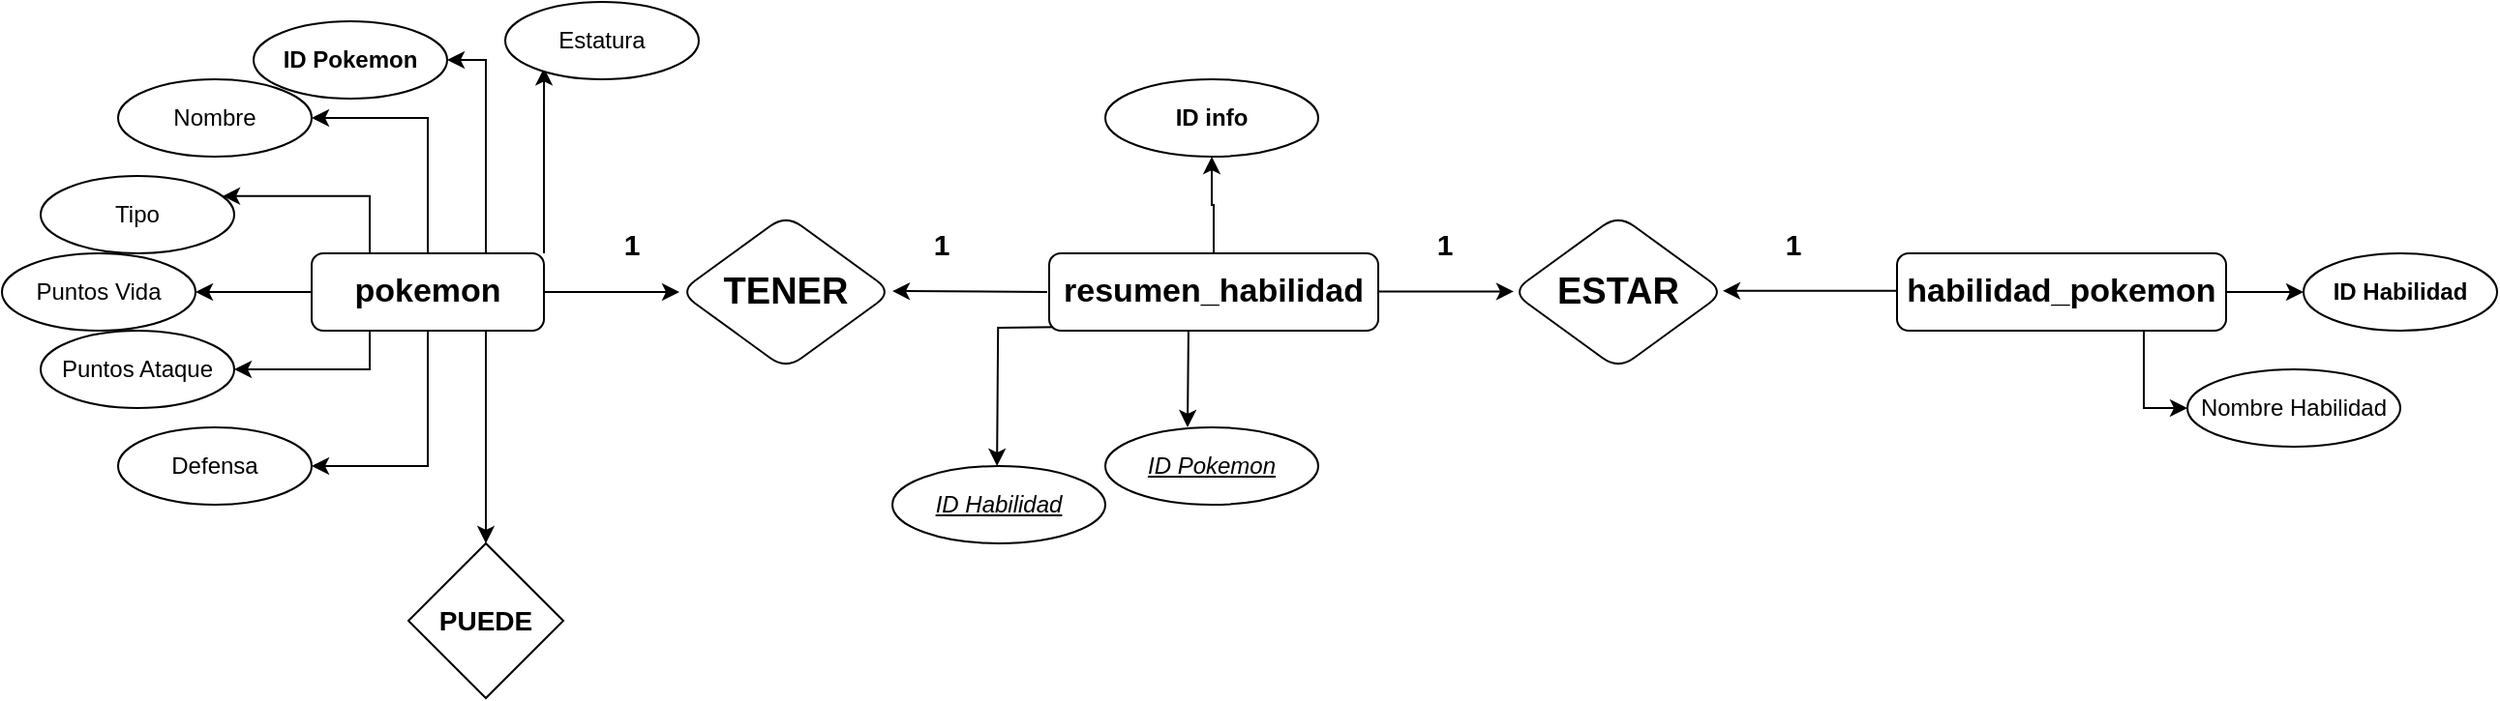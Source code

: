<mxfile version="24.2.5" type="device">
  <diagram name="Página-1" id="UsVAZyYvLYRlqgus2QLm">
    <mxGraphModel dx="2577" dy="937" grid="1" gridSize="10" guides="1" tooltips="1" connect="1" arrows="1" fold="1" page="1" pageScale="1" pageWidth="827" pageHeight="1169" math="0" shadow="0">
      <root>
        <mxCell id="0" />
        <mxCell id="1" parent="0" />
        <mxCell id="pFLpe3r71nQC9OKo6Jve-25" style="edgeStyle=orthogonalEdgeStyle;rounded=0;orthogonalLoop=1;jettySize=auto;html=1;" parent="1" source="pFLpe3r71nQC9OKo6Jve-2" target="pFLpe3r71nQC9OKo6Jve-10" edge="1">
          <mxGeometry relative="1" as="geometry" />
        </mxCell>
        <mxCell id="pFLpe3r71nQC9OKo6Jve-26" style="edgeStyle=orthogonalEdgeStyle;rounded=0;orthogonalLoop=1;jettySize=auto;html=1;entryX=1;entryY=0.5;entryDx=0;entryDy=0;exitX=0.25;exitY=1;exitDx=0;exitDy=0;" parent="1" source="pFLpe3r71nQC9OKo6Jve-2" target="pFLpe3r71nQC9OKo6Jve-15" edge="1">
          <mxGeometry relative="1" as="geometry" />
        </mxCell>
        <mxCell id="pFLpe3r71nQC9OKo6Jve-27" style="edgeStyle=orthogonalEdgeStyle;rounded=0;orthogonalLoop=1;jettySize=auto;html=1;entryX=1;entryY=0.5;entryDx=0;entryDy=0;" parent="1" source="pFLpe3r71nQC9OKo6Jve-2" target="pFLpe3r71nQC9OKo6Jve-7" edge="1">
          <mxGeometry relative="1" as="geometry" />
        </mxCell>
        <mxCell id="pFLpe3r71nQC9OKo6Jve-30" style="edgeStyle=orthogonalEdgeStyle;rounded=0;orthogonalLoop=1;jettySize=auto;html=1;exitX=0.5;exitY=0;exitDx=0;exitDy=0;entryX=1;entryY=0.5;entryDx=0;entryDy=0;" parent="1" source="pFLpe3r71nQC9OKo6Jve-2" target="pFLpe3r71nQC9OKo6Jve-11" edge="1">
          <mxGeometry relative="1" as="geometry" />
        </mxCell>
        <mxCell id="pFLpe3r71nQC9OKo6Jve-68" value="" style="edgeStyle=orthogonalEdgeStyle;rounded=0;orthogonalLoop=1;jettySize=auto;html=1;" parent="1" source="pFLpe3r71nQC9OKo6Jve-2" target="pFLpe3r71nQC9OKo6Jve-64" edge="1">
          <mxGeometry relative="1" as="geometry" />
        </mxCell>
        <mxCell id="pFLpe3r71nQC9OKo6Jve-79" style="edgeStyle=orthogonalEdgeStyle;rounded=0;orthogonalLoop=1;jettySize=auto;html=1;exitX=1;exitY=0;exitDx=0;exitDy=0;entryX=0;entryY=1;entryDx=0;entryDy=0;" parent="1" source="pFLpe3r71nQC9OKo6Jve-2" edge="1">
          <mxGeometry relative="1" as="geometry">
            <mxPoint x="-434.6" y="290" as="sourcePoint" />
            <mxPoint x="-439.955" y="194.142" as="targetPoint" />
          </mxGeometry>
        </mxCell>
        <mxCell id="pFLpe3r71nQC9OKo6Jve-80" style="edgeStyle=orthogonalEdgeStyle;rounded=0;orthogonalLoop=1;jettySize=auto;html=1;exitX=0.75;exitY=1;exitDx=0;exitDy=0;" parent="1" source="pFLpe3r71nQC9OKo6Jve-2" target="pFLpe3r71nQC9OKo6Jve-81" edge="1">
          <mxGeometry relative="1" as="geometry">
            <mxPoint x="-470" y="410" as="targetPoint" />
          </mxGeometry>
        </mxCell>
        <mxCell id="pFLpe3r71nQC9OKo6Jve-2" value="&lt;b&gt;&lt;font style=&quot;font-size: 17px;&quot;&gt;pokemon&lt;/font&gt;&lt;/b&gt;" style="rounded=1;whiteSpace=wrap;html=1;" parent="1" vertex="1">
          <mxGeometry x="-560" y="290" width="120" height="40" as="geometry" />
        </mxCell>
        <mxCell id="pFLpe3r71nQC9OKo6Jve-35" style="edgeStyle=orthogonalEdgeStyle;rounded=0;orthogonalLoop=1;jettySize=auto;html=1;exitX=0.75;exitY=1;exitDx=0;exitDy=0;entryX=0;entryY=0.5;entryDx=0;entryDy=0;" parent="1" source="pFLpe3r71nQC9OKo6Jve-3" target="pFLpe3r71nQC9OKo6Jve-33" edge="1">
          <mxGeometry relative="1" as="geometry" />
        </mxCell>
        <mxCell id="pFLpe3r71nQC9OKo6Jve-36" style="edgeStyle=orthogonalEdgeStyle;rounded=0;orthogonalLoop=1;jettySize=auto;html=1;exitX=1;exitY=0.5;exitDx=0;exitDy=0;" parent="1" source="pFLpe3r71nQC9OKo6Jve-3" edge="1">
          <mxGeometry relative="1" as="geometry">
            <mxPoint x="469" y="310" as="targetPoint" />
          </mxGeometry>
        </mxCell>
        <mxCell id="pFLpe3r71nQC9OKo6Jve-3" value="&lt;span style=&quot;font-size: 17px;&quot;&gt;&lt;b&gt;habilidad_pokemon&lt;/b&gt;&lt;/span&gt;" style="rounded=1;whiteSpace=wrap;html=1;" parent="1" vertex="1">
          <mxGeometry x="259" y="290" width="170" height="40" as="geometry" />
        </mxCell>
        <mxCell id="pFLpe3r71nQC9OKo6Jve-44" style="edgeStyle=orthogonalEdgeStyle;rounded=0;orthogonalLoop=1;jettySize=auto;html=1;" parent="1" source="pFLpe3r71nQC9OKo6Jve-4" edge="1" target="pFLpe3r71nQC9OKo6Jve-50">
          <mxGeometry relative="1" as="geometry">
            <mxPoint x="52" y="325" as="targetPoint" />
          </mxGeometry>
        </mxCell>
        <mxCell id="pFLpe3r71nQC9OKo6Jve-61" style="edgeStyle=orthogonalEdgeStyle;rounded=0;orthogonalLoop=1;jettySize=auto;html=1;exitX=0.75;exitY=1;exitDx=0;exitDy=0;entryX=0.5;entryY=0;entryDx=0;entryDy=0;" parent="1" edge="1">
          <mxGeometry relative="1" as="geometry">
            <mxPoint x="-160" y="325" as="sourcePoint" />
            <mxPoint x="-107.5" y="380" as="targetPoint" />
          </mxGeometry>
        </mxCell>
        <mxCell id="pFLpe3r71nQC9OKo6Jve-63" style="edgeStyle=orthogonalEdgeStyle;rounded=0;orthogonalLoop=1;jettySize=auto;html=1;exitX=0.211;exitY=0.95;exitDx=0;exitDy=0;exitPerimeter=0;" parent="1" edge="1">
          <mxGeometry relative="1" as="geometry">
            <mxPoint x="-164.08" y="328" as="sourcePoint" />
            <mxPoint x="-205.95" y="400" as="targetPoint" />
          </mxGeometry>
        </mxCell>
        <mxCell id="pFLpe3r71nQC9OKo6Jve-4" value="&lt;span style=&quot;font-size: 17px;&quot;&gt;&lt;b&gt;resumen_habilidad&lt;/b&gt;&lt;/span&gt;" style="rounded=1;whiteSpace=wrap;html=1;" parent="1" vertex="1">
          <mxGeometry x="-179" y="290" width="170" height="40" as="geometry" />
        </mxCell>
        <mxCell id="pFLpe3r71nQC9OKo6Jve-7" value="Defensa" style="ellipse;whiteSpace=wrap;html=1;align=center;" parent="1" vertex="1">
          <mxGeometry x="-660" y="380" width="100" height="40" as="geometry" />
        </mxCell>
        <mxCell id="pFLpe3r71nQC9OKo6Jve-10" value="Puntos Vida" style="ellipse;whiteSpace=wrap;html=1;align=center;" parent="1" vertex="1">
          <mxGeometry x="-720" y="290" width="100" height="40" as="geometry" />
        </mxCell>
        <mxCell id="pFLpe3r71nQC9OKo6Jve-11" value="Nombre" style="ellipse;whiteSpace=wrap;html=1;align=center;" parent="1" vertex="1">
          <mxGeometry x="-660" y="200" width="100" height="40" as="geometry" />
        </mxCell>
        <mxCell id="pFLpe3r71nQC9OKo6Jve-15" value="Puntos Ataque" style="ellipse;whiteSpace=wrap;html=1;align=center;" parent="1" vertex="1">
          <mxGeometry x="-700" y="330" width="100" height="40" as="geometry" />
        </mxCell>
        <mxCell id="pFLpe3r71nQC9OKo6Jve-18" value="Tipo" style="ellipse;whiteSpace=wrap;html=1;align=center;" parent="1" vertex="1">
          <mxGeometry x="-700" y="250" width="100" height="40" as="geometry" />
        </mxCell>
        <mxCell id="pFLpe3r71nQC9OKo6Jve-20" value="Estatura" style="ellipse;whiteSpace=wrap;html=1;align=center;" parent="1" vertex="1">
          <mxGeometry x="-460" y="160" width="100" height="40" as="geometry" />
        </mxCell>
        <mxCell id="pFLpe3r71nQC9OKo6Jve-21" value="&lt;b&gt;ID Pokemon&lt;/b&gt;" style="ellipse;whiteSpace=wrap;html=1;align=center;" parent="1" vertex="1">
          <mxGeometry x="-590" y="170" width="100" height="40" as="geometry" />
        </mxCell>
        <mxCell id="pFLpe3r71nQC9OKo6Jve-22" style="edgeStyle=orthogonalEdgeStyle;rounded=0;orthogonalLoop=1;jettySize=auto;html=1;entryX=1;entryY=0.5;entryDx=0;entryDy=0;exitX=0.75;exitY=0;exitDx=0;exitDy=0;" parent="1" source="pFLpe3r71nQC9OKo6Jve-2" target="pFLpe3r71nQC9OKo6Jve-21" edge="1">
          <mxGeometry relative="1" as="geometry">
            <mxPoint x="-528" y="270" as="sourcePoint" />
          </mxGeometry>
        </mxCell>
        <mxCell id="pFLpe3r71nQC9OKo6Jve-31" style="edgeStyle=orthogonalEdgeStyle;rounded=0;orthogonalLoop=1;jettySize=auto;html=1;exitX=0.25;exitY=0;exitDx=0;exitDy=0;entryX=0.94;entryY=0.26;entryDx=0;entryDy=0;entryPerimeter=0;" parent="1" source="pFLpe3r71nQC9OKo6Jve-2" target="pFLpe3r71nQC9OKo6Jve-18" edge="1">
          <mxGeometry relative="1" as="geometry" />
        </mxCell>
        <mxCell id="pFLpe3r71nQC9OKo6Jve-33" value="Nombre Habilidad" style="ellipse;whiteSpace=wrap;html=1;align=center;" parent="1" vertex="1">
          <mxGeometry x="409" y="350" width="110" height="40" as="geometry" />
        </mxCell>
        <mxCell id="pFLpe3r71nQC9OKo6Jve-37" value="&lt;b&gt;ID Habilidad&lt;/b&gt;" style="ellipse;whiteSpace=wrap;html=1;align=center;" parent="1" vertex="1">
          <mxGeometry x="469" y="290" width="100" height="40" as="geometry" />
        </mxCell>
        <mxCell id="pFLpe3r71nQC9OKo6Jve-48" value="&lt;u&gt;&lt;i&gt;ID Habilidad&lt;/i&gt;&lt;/u&gt;" style="ellipse;whiteSpace=wrap;html=1;align=center;" parent="1" vertex="1">
          <mxGeometry x="-260" y="400" width="110" height="40" as="geometry" />
        </mxCell>
        <mxCell id="pFLpe3r71nQC9OKo6Jve-49" value="&lt;u&gt;&lt;i&gt;ID Pokemon&lt;/i&gt;&lt;/u&gt;" style="ellipse;whiteSpace=wrap;html=1;align=center;" parent="1" vertex="1">
          <mxGeometry x="-150" y="380" width="110" height="40" as="geometry" />
        </mxCell>
        <mxCell id="pFLpe3r71nQC9OKo6Jve-50" value="&lt;b&gt;ID info&lt;/b&gt;" style="ellipse;whiteSpace=wrap;html=1;align=center;" parent="1" vertex="1">
          <mxGeometry x="-150" y="200" width="110" height="40" as="geometry" />
        </mxCell>
        <mxCell id="pFLpe3r71nQC9OKo6Jve-64" value="&lt;span style=&quot;font-size: 19px;&quot;&gt;&lt;b&gt;TENER&lt;/b&gt;&lt;/span&gt;" style="rhombus;whiteSpace=wrap;html=1;rounded=1;" parent="1" vertex="1">
          <mxGeometry x="-370" y="270" width="110" height="80" as="geometry" />
        </mxCell>
        <mxCell id="pFLpe3r71nQC9OKo6Jve-81" value="&lt;span style=&quot;font-size: 14px;&quot;&gt;&lt;b&gt;PUEDE&lt;/b&gt;&lt;/span&gt;" style="rhombus;whiteSpace=wrap;html=1;" parent="1" vertex="1">
          <mxGeometry x="-510" y="440" width="80" height="80" as="geometry" />
        </mxCell>
        <mxCell id="9wfqTfTEuivhao0ISB7A-1" value="" style="endArrow=classic;html=1;rounded=0;" edge="1" parent="1">
          <mxGeometry width="50" height="50" relative="1" as="geometry">
            <mxPoint x="259" y="309.41" as="sourcePoint" />
            <mxPoint x="169" y="309.41" as="targetPoint" />
          </mxGeometry>
        </mxCell>
        <mxCell id="9wfqTfTEuivhao0ISB7A-2" value="&lt;b&gt;&lt;font style=&quot;font-size: 15px;&quot;&gt;1&lt;/font&gt;&lt;/b&gt;" style="text;html=1;align=center;verticalAlign=middle;resizable=0;points=[];autosize=1;strokeColor=none;fillColor=none;" vertex="1" parent="1">
          <mxGeometry x="-410" y="270" width="30" height="30" as="geometry" />
        </mxCell>
        <mxCell id="9wfqTfTEuivhao0ISB7A-3" value="&lt;b&gt;&lt;font style=&quot;font-size: 15px;&quot;&gt;1&lt;/font&gt;&lt;/b&gt;" style="text;html=1;align=center;verticalAlign=middle;resizable=0;points=[];autosize=1;strokeColor=none;fillColor=none;" vertex="1" parent="1">
          <mxGeometry x="-250" y="270" width="30" height="30" as="geometry" />
        </mxCell>
        <mxCell id="9wfqTfTEuivhao0ISB7A-4" value="&lt;span style=&quot;font-size: 19px;&quot;&gt;&lt;b&gt;ESTAR&lt;/b&gt;&lt;/span&gt;" style="rhombus;whiteSpace=wrap;html=1;rounded=1;" vertex="1" parent="1">
          <mxGeometry x="60" y="270" width="110" height="80" as="geometry" />
        </mxCell>
        <mxCell id="9wfqTfTEuivhao0ISB7A-5" value="" style="edgeStyle=orthogonalEdgeStyle;rounded=0;orthogonalLoop=1;jettySize=auto;html=1;" edge="1" parent="1">
          <mxGeometry relative="1" as="geometry">
            <mxPoint x="-9" y="309.71" as="sourcePoint" />
            <mxPoint x="61" y="309.71" as="targetPoint" />
          </mxGeometry>
        </mxCell>
        <mxCell id="9wfqTfTEuivhao0ISB7A-7" value="" style="endArrow=classic;html=1;rounded=0;" edge="1" parent="1">
          <mxGeometry width="50" height="50" relative="1" as="geometry">
            <mxPoint x="-180" y="310" as="sourcePoint" />
            <mxPoint x="-260" y="309.52" as="targetPoint" />
          </mxGeometry>
        </mxCell>
        <mxCell id="9wfqTfTEuivhao0ISB7A-8" value="&lt;b&gt;&lt;font style=&quot;font-size: 15px;&quot;&gt;1&lt;/font&gt;&lt;/b&gt;" style="text;html=1;align=center;verticalAlign=middle;resizable=0;points=[];autosize=1;strokeColor=none;fillColor=none;" vertex="1" parent="1">
          <mxGeometry x="10" y="270" width="30" height="30" as="geometry" />
        </mxCell>
        <mxCell id="9wfqTfTEuivhao0ISB7A-9" value="&lt;b&gt;&lt;font style=&quot;font-size: 15px;&quot;&gt;1&lt;/font&gt;&lt;/b&gt;" style="text;html=1;align=center;verticalAlign=middle;resizable=0;points=[];autosize=1;strokeColor=none;fillColor=none;" vertex="1" parent="1">
          <mxGeometry x="190" y="270" width="30" height="30" as="geometry" />
        </mxCell>
      </root>
    </mxGraphModel>
  </diagram>
</mxfile>
